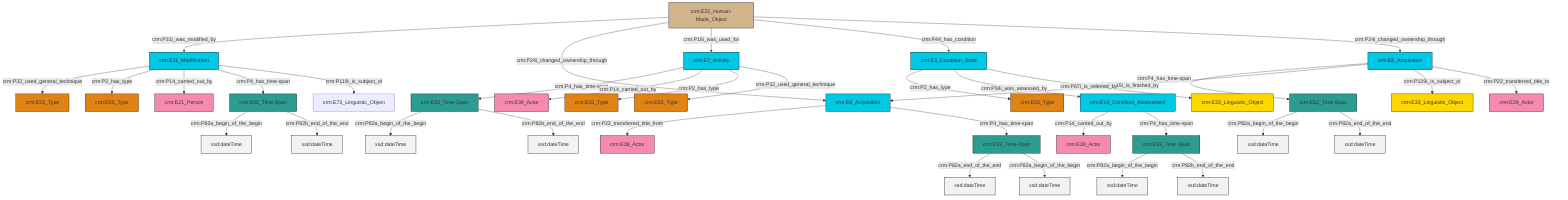 graph TD
classDef Literal fill:#f2f2f2,stroke:#000000;
classDef CRM_Entity fill:#FFFFFF,stroke:#000000;
classDef Temporal_Entity fill:#00C9E6, stroke:#000000;
classDef Type fill:#E18312, stroke:#000000;
classDef Time-Span fill:#2C9C91, stroke:#000000;
classDef Appellation fill:#FFEB7F, stroke:#000000;
classDef Place fill:#008836, stroke:#000000;
classDef Persistent_Item fill:#B266B2, stroke:#000000;
classDef Conceptual_Object fill:#FFD700, stroke:#000000;
classDef Physical_Thing fill:#D2B48C, stroke:#000000;
classDef Actor fill:#f58aad, stroke:#000000;
classDef PC_Classes fill:#4ce600, stroke:#000000;
classDef Multi fill:#cccccc,stroke:#000000;

0["crm:E22_Human-Made_Object"]:::Physical_Thing -->|crm:P31i_was_modified_by| 1["crm:E11_Modification"]:::Temporal_Entity
2["crm:E52_Time-Span"]:::Time-Span -->|crm:P82a_end_of_the_end| 3[xsd:dateTime]:::Literal
4["crm:E8_Acquisition"]:::Temporal_Entity -->|crm:P4_has_time-span| 5["crm:E52_Time-Span"]:::Time-Span
1["crm:E11_Modification"]:::Temporal_Entity -->|crm:P32_used_general_technique| 6["crm:E55_Type"]:::Type
11["crm:E7_Activity"]:::Temporal_Entity -->|crm:P4_has_time-span| 12["crm:E52_Time-Span"]:::Time-Span
2["crm:E52_Time-Span"]:::Time-Span -->|crm:P82a_begin_of_the_begin| 13[xsd:dateTime]:::Literal
0["crm:E22_Human-Made_Object"]:::Physical_Thing -->|crm:P24i_changed_ownership_through| 14["crm:E8_Acquisition"]:::Temporal_Entity
19["crm:E3_Condition_State"]:::Temporal_Entity -->|crm:P2_has_type| 20["crm:E55_Type"]:::Type
1["crm:E11_Modification"]:::Temporal_Entity -->|crm:P2_has_type| 21["crm:E55_Type"]:::Type
1["crm:E11_Modification"]:::Temporal_Entity -->|crm:P14_carried_out_by| 7["crm:E21_Person"]:::Actor
1["crm:E11_Modification"]:::Temporal_Entity -->|crm:P4_has_time-span| 27["crm:E52_Time-Span"]:::Time-Span
11["crm:E7_Activity"]:::Temporal_Entity -->|crm:P14_carried_out_by| 28["crm:E39_Actor"]:::Actor
4["crm:E8_Acquisition"]:::Temporal_Entity -->|crm:P115i_is_finished_by| 14["crm:E8_Acquisition"]:::Temporal_Entity
11["crm:E7_Activity"]:::Temporal_Entity -->|crm:P2_has_type| 32["crm:E55_Type"]:::Type
30["crm:E14_Condition_Assessment"]:::Temporal_Entity -->|crm:P14_carried_out_by| 22["crm:E39_Actor"]:::Actor
27["crm:E52_Time-Span"]:::Time-Span -->|crm:P82a_begin_of_the_begin| 37[xsd:dateTime]:::Literal
4["crm:E8_Acquisition"]:::Temporal_Entity -->|crm:P129i_is_subject_of| 38["crm:E33_Linguistic_Object"]:::Conceptual_Object
27["crm:E52_Time-Span"]:::Time-Span -->|crm:P82b_end_of_the_end| 39[xsd:dateTime]:::Literal
11["crm:E7_Activity"]:::Temporal_Entity -->|crm:P32_used_general_technique| 43["crm:E55_Type"]:::Type
5["crm:E52_Time-Span"]:::Time-Span -->|crm:P82a_begin_of_the_begin| 46[xsd:dateTime]:::Literal
17["crm:E52_Time-Span"]:::Time-Span -->|crm:P82a_begin_of_the_begin| 47[xsd:dateTime]:::Literal
17["crm:E52_Time-Span"]:::Time-Span -->|crm:P82b_end_of_the_end| 48[xsd:dateTime]:::Literal
12["crm:E52_Time-Span"]:::Time-Span -->|crm:P82a_begin_of_the_begin| 49[xsd:dateTime]:::Literal
12["crm:E52_Time-Span"]:::Time-Span -->|crm:P82b_end_of_the_end| 50[xsd:dateTime]:::Literal
14["crm:E8_Acquisition"]:::Temporal_Entity -->|crm:P23_transferred_title_from| 41["crm:E39_Actor"]:::Actor
4["crm:E8_Acquisition"]:::Temporal_Entity -->|crm:P22_transferred_title_to| 15["crm:E39_Actor"]:::Actor
19["crm:E3_Condition_State"]:::Temporal_Entity -->|crm:P34i_was_assessed_by| 30["crm:E14_Condition_Assessment"]:::Temporal_Entity
14["crm:E8_Acquisition"]:::Temporal_Entity -->|crm:P4_has_time-span| 2["crm:E52_Time-Span"]:::Time-Span
19["crm:E3_Condition_State"]:::Temporal_Entity -->|crm:P67i_is_referred_by| 9["crm:E33_Linguistic_Object"]:::Conceptual_Object
0["crm:E22_Human-Made_Object"]:::Physical_Thing -->|crm:P16i_was_used_for| 11["crm:E7_Activity"]:::Temporal_Entity
5["crm:E52_Time-Span"]:::Time-Span -->|crm:P82a_end_of_the_end| 55[xsd:dateTime]:::Literal
0["crm:E22_Human-Made_Object"]:::Physical_Thing -->|crm:P44_has_condition| 19["crm:E3_Condition_State"]:::Temporal_Entity
30["crm:E14_Condition_Assessment"]:::Temporal_Entity -->|crm:P4_has_time-span| 17["crm:E52_Time-Span"]:::Time-Span
1["crm:E11_Modification"]:::Temporal_Entity -->|crm:P119i_is_subject_of| 57["crm:E73_Linguistic_Object"]:::Default
0["crm:E22_Human-Made_Object"]:::Physical_Thing -->|crm:P24i_changed_ownership_through| 4["crm:E8_Acquisition"]:::Temporal_Entity